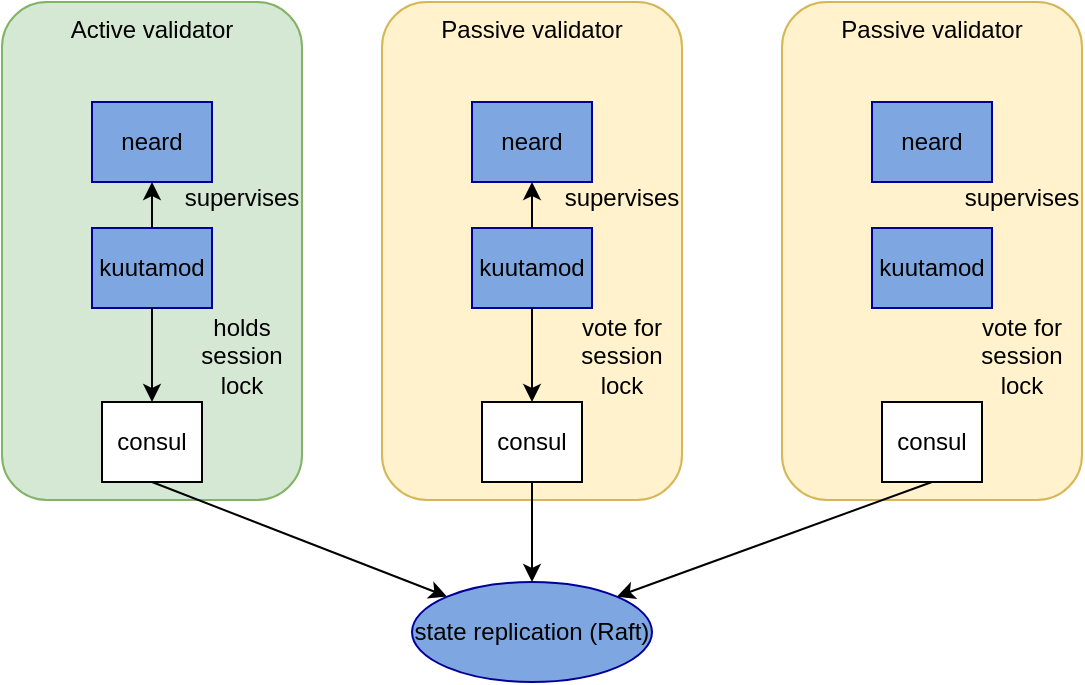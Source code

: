 <mxfile version="20.0.4" type="device" pages="2"><diagram id="UNz2Zc74tjYCbPoqR5BD" name="Page-1"><mxGraphModel dx="818" dy="612" grid="1" gridSize="10" guides="1" tooltips="1" connect="1" arrows="1" fold="1" page="1" pageScale="1" pageWidth="850" pageHeight="1100" math="0" shadow="0"><root><mxCell id="0"/><mxCell id="1" parent="0"/><mxCell id="oI91uR7ImIXGsI_JrSvF-1" value="Passive validator" style="rounded=1;whiteSpace=wrap;html=1;fillColor=#fff2cc;strokeColor=#d6b656;verticalAlign=top;" vertex="1" parent="1"><mxGeometry x="410" y="20" width="150" height="249" as="geometry"/></mxCell><mxCell id="oI91uR7ImIXGsI_JrSvF-2" value="consul" style="rounded=0;whiteSpace=wrap;html=1;" vertex="1" parent="1"><mxGeometry x="460" y="220" width="50" height="40" as="geometry"/></mxCell><mxCell id="aDdlfhDbfCe6KnAUiW1w-5" value="Active validator" style="rounded=1;whiteSpace=wrap;html=1;fillColor=#d5e8d4;strokeColor=#82b366;verticalAlign=top;" parent="1" vertex="1"><mxGeometry x="20" y="20" width="150" height="249" as="geometry"/></mxCell><mxCell id="dsceiqcpTRimamaItmek-2" value="Passive validator" style="rounded=1;whiteSpace=wrap;html=1;fillColor=#fff2cc;strokeColor=#d6b656;verticalAlign=top;" parent="1" vertex="1"><mxGeometry x="210" y="20" width="150" height="249" as="geometry"/></mxCell><mxCell id="dsceiqcpTRimamaItmek-4" value="consul" style="rounded=0;whiteSpace=wrap;html=1;" parent="1" vertex="1"><mxGeometry x="70" y="220" width="50" height="40" as="geometry"/></mxCell><mxCell id="dsceiqcpTRimamaItmek-5" value="consul" style="rounded=0;whiteSpace=wrap;html=1;" parent="1" vertex="1"><mxGeometry x="260" y="220" width="50" height="40" as="geometry"/></mxCell><mxCell id="dsceiqcpTRimamaItmek-11" value="" style="endArrow=classic;html=1;rounded=0;exitX=0.5;exitY=1;exitDx=0;exitDy=0;entryX=0;entryY=0;entryDx=0;entryDy=0;" parent="1" source="dsceiqcpTRimamaItmek-4" target="dsceiqcpTRimamaItmek-12" edge="1"><mxGeometry width="50" height="50" relative="1" as="geometry"><mxPoint x="320" y="410" as="sourcePoint"/><mxPoint x="243.431" y="317.322" as="targetPoint"/></mxGeometry></mxCell><mxCell id="dsceiqcpTRimamaItmek-12" value="state replication (Raft)" style="ellipse;whiteSpace=wrap;html=1;strokeColor=#000099;fillColor=#7EA6E0;" parent="1" vertex="1"><mxGeometry x="225" y="310" width="120" height="50" as="geometry"/></mxCell><mxCell id="dsceiqcpTRimamaItmek-13" value="" style="endArrow=classic;html=1;rounded=0;exitX=0.5;exitY=1;exitDx=0;exitDy=0;" parent="1" source="dsceiqcpTRimamaItmek-5" target="dsceiqcpTRimamaItmek-12" edge="1"><mxGeometry width="50" height="50" relative="1" as="geometry"><mxPoint x="120" y="440" as="sourcePoint"/><mxPoint x="170" y="390" as="targetPoint"/></mxGeometry></mxCell><mxCell id="dsceiqcpTRimamaItmek-20" value="kuutamod" style="rounded=0;whiteSpace=wrap;html=1;strokeColor=#000099;fillColor=#7EA6E0;" parent="1" vertex="1"><mxGeometry x="255" y="133" width="60" height="40" as="geometry"/></mxCell><mxCell id="dsceiqcpTRimamaItmek-14" value="" style="endArrow=classic;html=1;rounded=0;entryX=1;entryY=0;entryDx=0;entryDy=0;exitX=0.5;exitY=1;exitDx=0;exitDy=0;" parent="1" source="oI91uR7ImIXGsI_JrSvF-2" target="dsceiqcpTRimamaItmek-12" edge="1"><mxGeometry width="50" height="50" relative="1" as="geometry"><mxPoint x="490" y="350" as="sourcePoint"/><mxPoint x="295" y="320" as="targetPoint"/></mxGeometry></mxCell><mxCell id="dsceiqcpTRimamaItmek-21" value="neard" style="rounded=0;whiteSpace=wrap;html=1;strokeColor=#000099;fillColor=#7EA6E0;" parent="1" vertex="1"><mxGeometry x="255" y="70" width="60" height="40" as="geometry"/></mxCell><mxCell id="dsceiqcpTRimamaItmek-25" value="" style="endArrow=classic;html=1;rounded=0;exitX=0.5;exitY=0;exitDx=0;exitDy=0;" parent="1" source="dsceiqcpTRimamaItmek-20" target="dsceiqcpTRimamaItmek-21" edge="1"><mxGeometry width="50" height="50" relative="1" as="geometry"><mxPoint x="160" y="180" as="sourcePoint"/><mxPoint x="210" y="130" as="targetPoint"/></mxGeometry></mxCell><mxCell id="dsceiqcpTRimamaItmek-30" value="kuutamod" style="rounded=0;whiteSpace=wrap;html=1;strokeColor=#000099;fillColor=#7EA6E0;" parent="1" vertex="1"><mxGeometry x="65" y="133" width="60" height="40" as="geometry"/></mxCell><mxCell id="dsceiqcpTRimamaItmek-31" value="neard" style="rounded=0;whiteSpace=wrap;html=1;strokeColor=#000099;fillColor=#7EA6E0;" parent="1" vertex="1"><mxGeometry x="65" y="70" width="60" height="40" as="geometry"/></mxCell><mxCell id="dsceiqcpTRimamaItmek-32" value="" style="endArrow=classic;html=1;rounded=0;exitX=0.5;exitY=0;exitDx=0;exitDy=0;entryX=0.5;entryY=1;entryDx=0;entryDy=0;" parent="1" source="dsceiqcpTRimamaItmek-30" target="dsceiqcpTRimamaItmek-31" edge="1"><mxGeometry width="50" height="50" relative="1" as="geometry"><mxPoint x="85" y="160" as="sourcePoint"/><mxPoint x="135" y="110" as="targetPoint"/></mxGeometry></mxCell><mxCell id="dsceiqcpTRimamaItmek-33" value="supervises" style="text;html=1;strokeColor=none;fillColor=none;align=center;verticalAlign=middle;whiteSpace=wrap;rounded=0;" parent="1" vertex="1"><mxGeometry x="110" y="103" width="60" height="30" as="geometry"/></mxCell><mxCell id="dsceiqcpTRimamaItmek-34" value="supervises" style="text;html=1;strokeColor=none;fillColor=none;align=center;verticalAlign=middle;whiteSpace=wrap;rounded=0;" parent="1" vertex="1"><mxGeometry x="300" y="103" width="60" height="30" as="geometry"/></mxCell><mxCell id="dsceiqcpTRimamaItmek-36" value="" style="endArrow=classic;html=1;rounded=0;exitX=0.5;exitY=1;exitDx=0;exitDy=0;entryX=0.5;entryY=0;entryDx=0;entryDy=0;" parent="1" source="dsceiqcpTRimamaItmek-30" target="dsceiqcpTRimamaItmek-4" edge="1"><mxGeometry width="50" height="50" relative="1" as="geometry"><mxPoint x="310" y="200" as="sourcePoint"/><mxPoint x="360" y="150" as="targetPoint"/></mxGeometry></mxCell><mxCell id="dsceiqcpTRimamaItmek-37" value="holds session lock" style="text;html=1;strokeColor=none;fillColor=none;align=center;verticalAlign=middle;whiteSpace=wrap;rounded=0;" parent="1" vertex="1"><mxGeometry x="110" y="173" width="60" height="47" as="geometry"/></mxCell><mxCell id="dsceiqcpTRimamaItmek-38" value="vote for session lock" style="text;html=1;strokeColor=none;fillColor=none;align=center;verticalAlign=middle;whiteSpace=wrap;rounded=0;" parent="1" vertex="1"><mxGeometry x="300" y="173" width="60" height="47" as="geometry"/></mxCell><mxCell id="dsceiqcpTRimamaItmek-39" value="" style="endArrow=classic;html=1;rounded=0;exitX=0.5;exitY=1;exitDx=0;exitDy=0;entryX=0.5;entryY=0;entryDx=0;entryDy=0;" parent="1" source="dsceiqcpTRimamaItmek-20" target="dsceiqcpTRimamaItmek-5" edge="1"><mxGeometry width="50" height="50" relative="1" as="geometry"><mxPoint x="105" y="183" as="sourcePoint"/><mxPoint x="105" y="230" as="targetPoint"/></mxGeometry></mxCell><mxCell id="oI91uR7ImIXGsI_JrSvF-4" value="kuutamod" style="rounded=0;whiteSpace=wrap;html=1;strokeColor=#000099;fillColor=#7EA6E0;" vertex="1" parent="1"><mxGeometry x="455" y="133" width="60" height="40" as="geometry"/></mxCell><mxCell id="oI91uR7ImIXGsI_JrSvF-5" value="neard" style="rounded=0;whiteSpace=wrap;html=1;strokeColor=#000099;fillColor=#7EA6E0;" vertex="1" parent="1"><mxGeometry x="455" y="70" width="60" height="40" as="geometry"/></mxCell><mxCell id="oI91uR7ImIXGsI_JrSvF-6" value="supervises" style="text;html=1;strokeColor=none;fillColor=none;align=center;verticalAlign=middle;whiteSpace=wrap;rounded=0;" vertex="1" parent="1"><mxGeometry x="500" y="103" width="60" height="30" as="geometry"/></mxCell><mxCell id="oI91uR7ImIXGsI_JrSvF-7" value="vote for session lock" style="text;html=1;strokeColor=none;fillColor=none;align=center;verticalAlign=middle;whiteSpace=wrap;rounded=0;" vertex="1" parent="1"><mxGeometry x="500" y="173" width="60" height="47" as="geometry"/></mxCell></root></mxGraphModel></diagram><diagram id="NysBb_dIZ3jrPYy0TnEE" name="Page-2"><mxGraphModel dx="818" dy="612" grid="1" gridSize="10" guides="1" tooltips="1" connect="1" arrows="1" fold="1" page="1" pageScale="1" pageWidth="850" pageHeight="1100" math="0" shadow="0"><root><mxCell id="0"/><mxCell id="1" parent="0"/></root></mxGraphModel></diagram></mxfile>